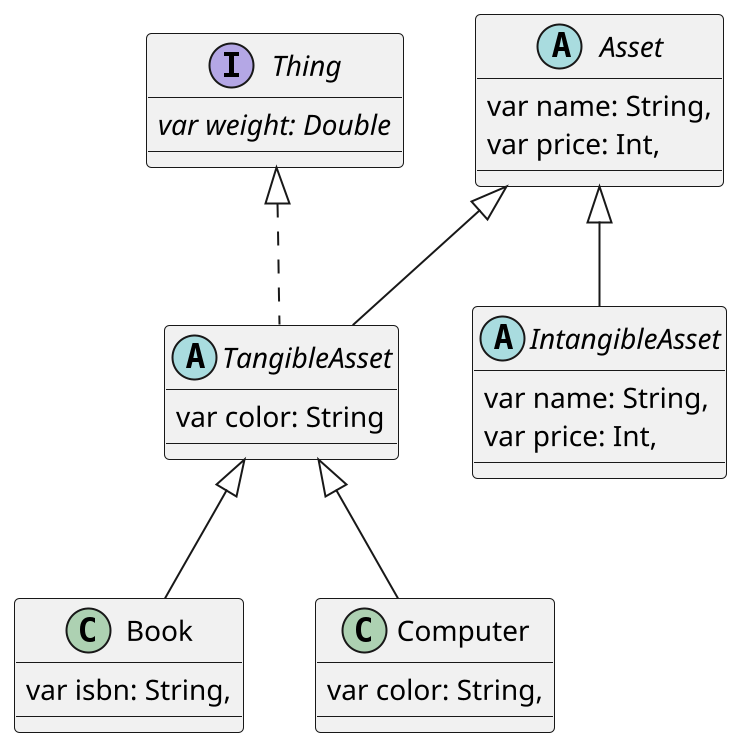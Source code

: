 @startuml

scale 2

interface Thing {
   {abstract} var weight: Double
}

abstract Asset {
    var name: String,
    var price: Int,
}

abstract class IntangibleAsset extends Asset {
    var name: String,
    var price: Int,
}


abstract class TangibleAsset extends Asset implements Thing{
    var color: String
}



class Book extends TangibleAsset {
    var isbn: String,
}


class Computer extends TangibleAsset {
    var color: String,
}










@enduml
